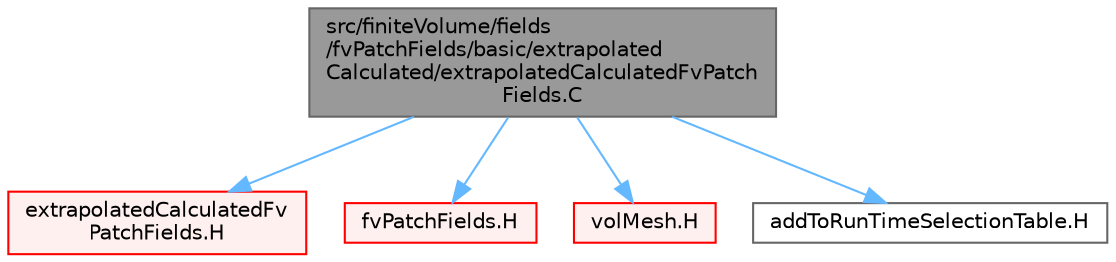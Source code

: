 digraph "src/finiteVolume/fields/fvPatchFields/basic/extrapolatedCalculated/extrapolatedCalculatedFvPatchFields.C"
{
 // LATEX_PDF_SIZE
  bgcolor="transparent";
  edge [fontname=Helvetica,fontsize=10,labelfontname=Helvetica,labelfontsize=10];
  node [fontname=Helvetica,fontsize=10,shape=box,height=0.2,width=0.4];
  Node1 [id="Node000001",label="src/finiteVolume/fields\l/fvPatchFields/basic/extrapolated\lCalculated/extrapolatedCalculatedFvPatch\lFields.C",height=0.2,width=0.4,color="gray40", fillcolor="grey60", style="filled", fontcolor="black",tooltip=" "];
  Node1 -> Node2 [id="edge1_Node000001_Node000002",color="steelblue1",style="solid",tooltip=" "];
  Node2 [id="Node000002",label="extrapolatedCalculatedFv\lPatchFields.H",height=0.2,width=0.4,color="red", fillcolor="#FFF0F0", style="filled",URL="$extrapolatedCalculatedFvPatchFields_8H.html",tooltip=" "];
  Node1 -> Node268 [id="edge2_Node000001_Node000268",color="steelblue1",style="solid",tooltip=" "];
  Node268 [id="Node000268",label="fvPatchFields.H",height=0.2,width=0.4,color="red", fillcolor="#FFF0F0", style="filled",URL="$fvPatchFields_8H.html",tooltip=" "];
  Node1 -> Node269 [id="edge3_Node000001_Node000269",color="steelblue1",style="solid",tooltip=" "];
  Node269 [id="Node000269",label="volMesh.H",height=0.2,width=0.4,color="red", fillcolor="#FFF0F0", style="filled",URL="$volMesh_8H.html",tooltip=" "];
  Node1 -> Node349 [id="edge4_Node000001_Node000349",color="steelblue1",style="solid",tooltip=" "];
  Node349 [id="Node000349",label="addToRunTimeSelectionTable.H",height=0.2,width=0.4,color="grey40", fillcolor="white", style="filled",URL="$addToRunTimeSelectionTable_8H.html",tooltip="Macros for easy insertion into run-time selection tables."];
}
